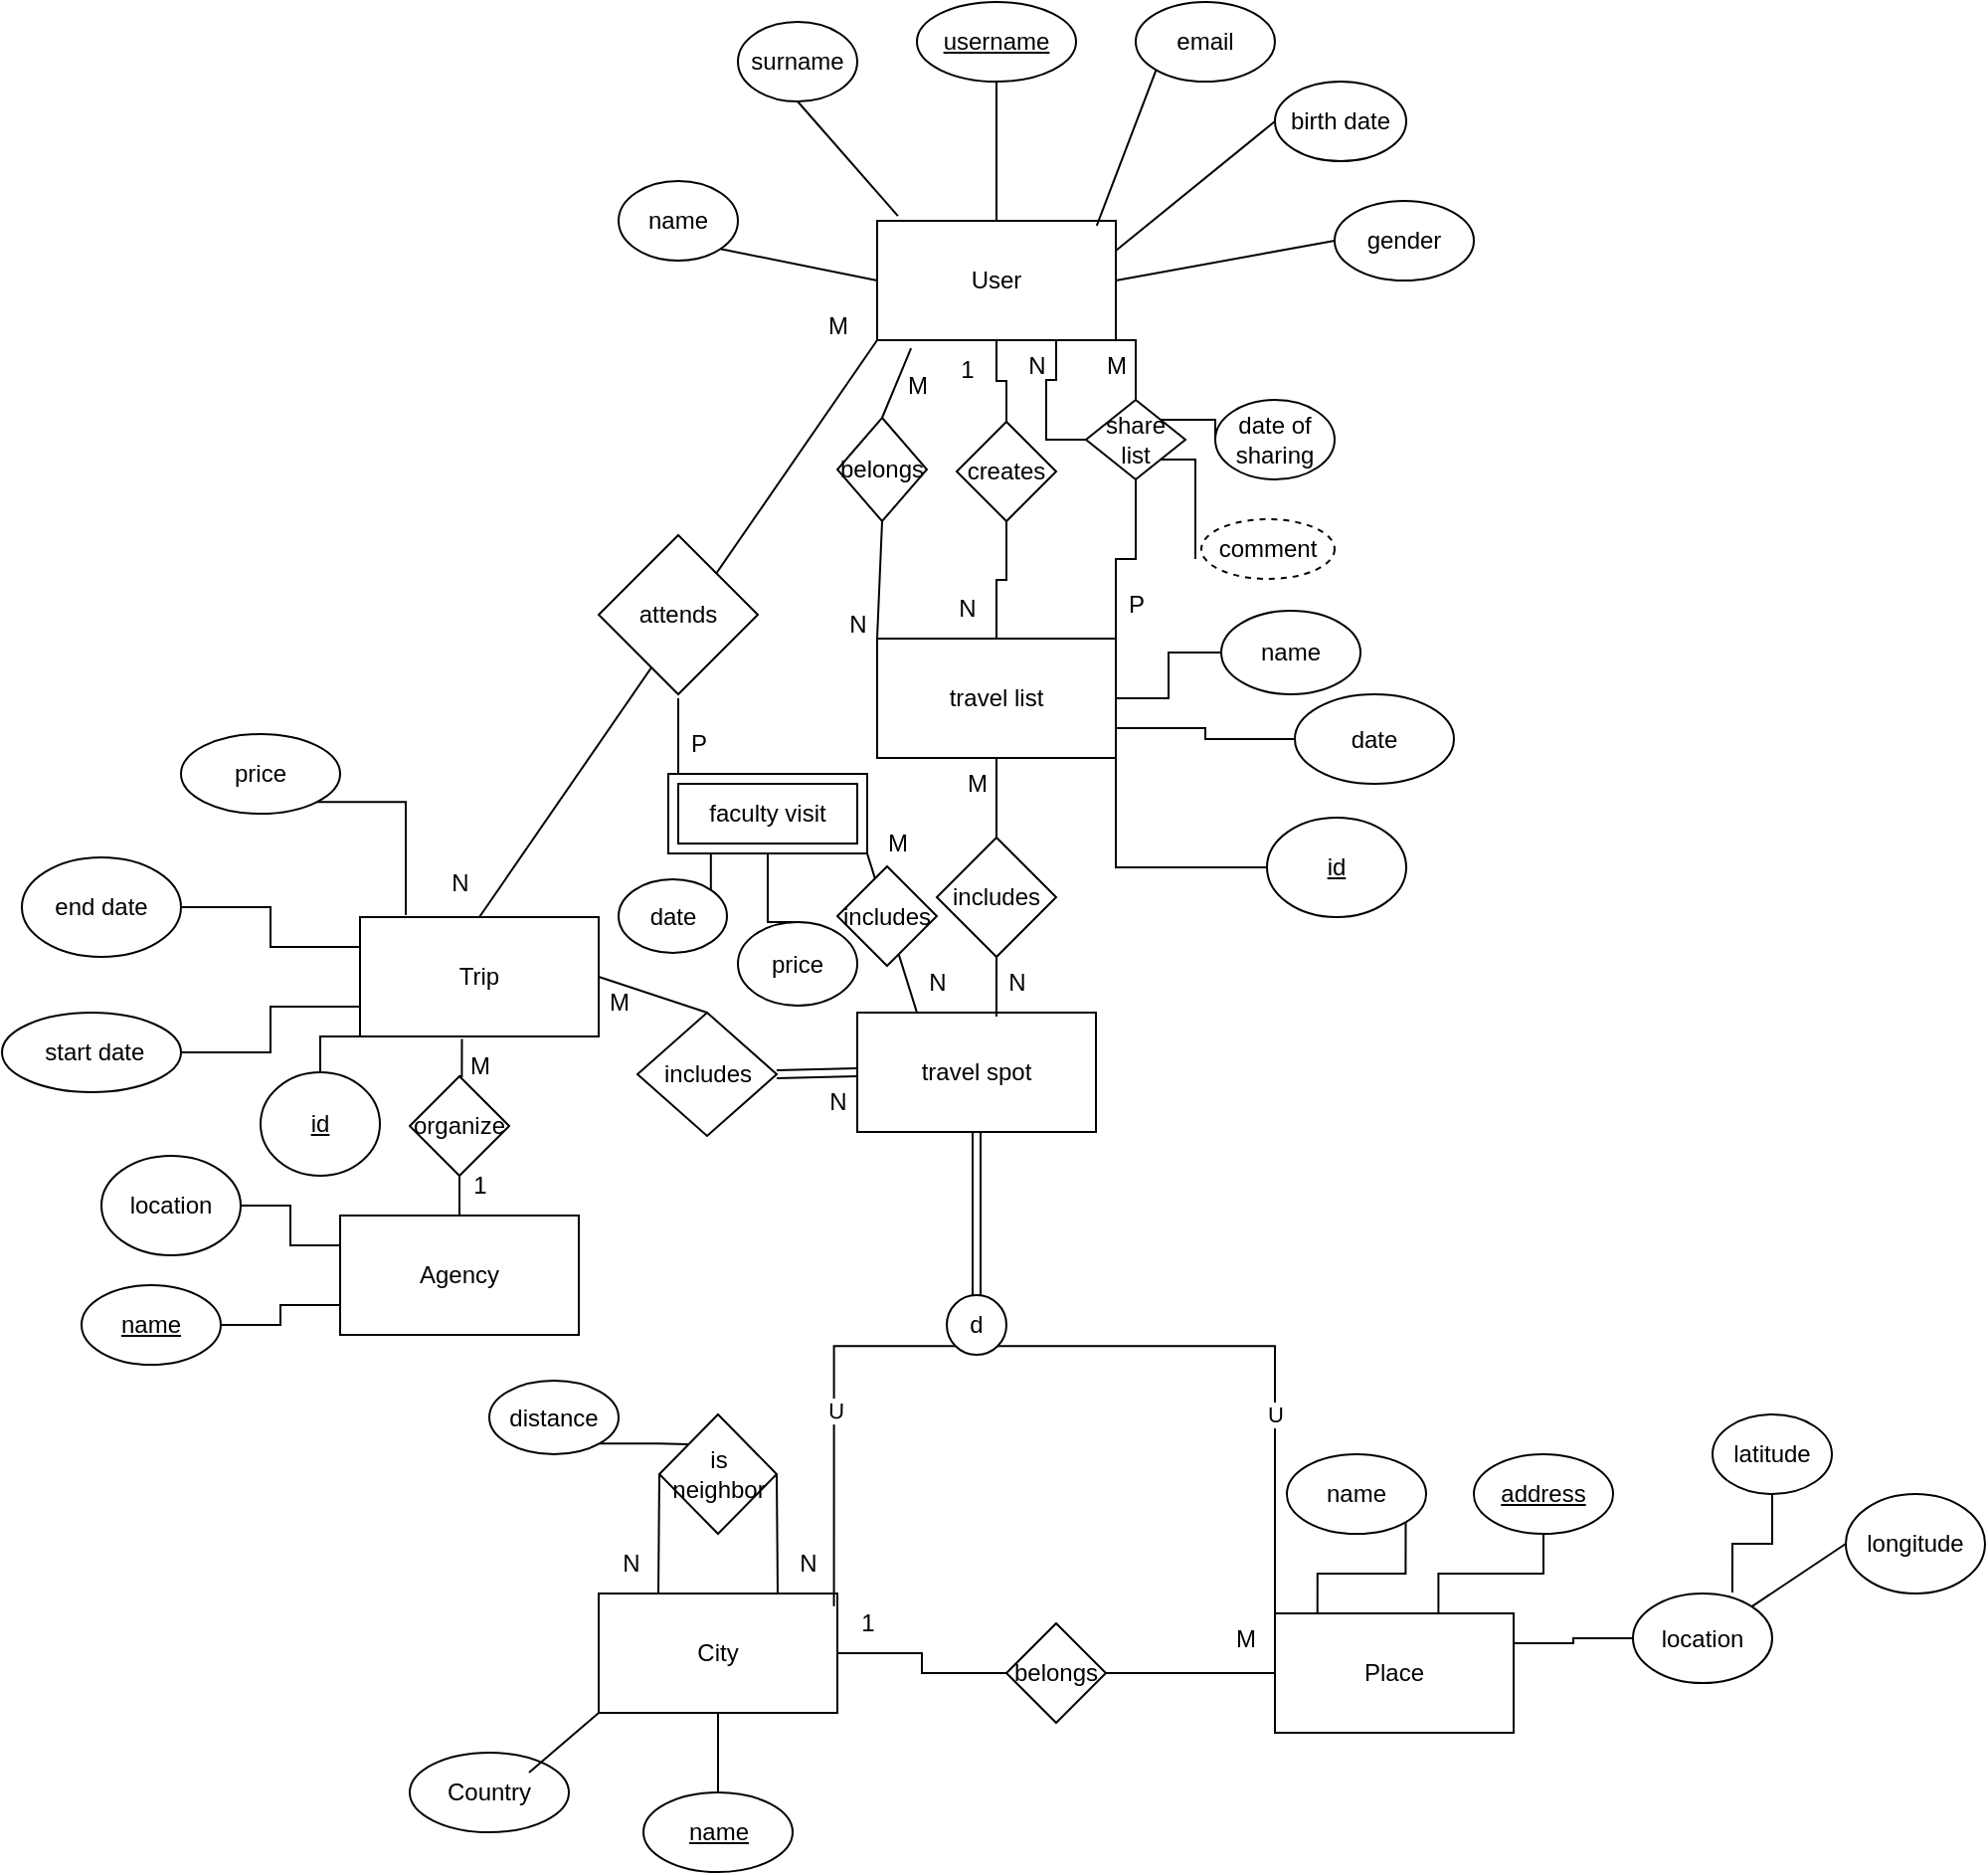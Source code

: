 <mxfile version="22.0.8" type="github">
  <diagram id="C5RBs43oDa-KdzZeNtuy" name="Page-1">
    <mxGraphModel dx="2140" dy="668" grid="1" gridSize="10" guides="1" tooltips="1" connect="1" arrows="1" fold="1" page="1" pageScale="1" pageWidth="827" pageHeight="1169" math="0" shadow="0">
      <root>
        <mxCell id="WIyWlLk6GJQsqaUBKTNV-0" />
        <mxCell id="WIyWlLk6GJQsqaUBKTNV-1" parent="WIyWlLk6GJQsqaUBKTNV-0" />
        <mxCell id="jLqvvXUT3RwbvUkJ_NoB-17" style="edgeStyle=orthogonalEdgeStyle;rounded=0;orthogonalLoop=1;jettySize=auto;html=1;exitX=0.5;exitY=1;exitDx=0;exitDy=0;entryX=0.5;entryY=0;entryDx=0;entryDy=0;endArrow=none;endFill=0;" parent="WIyWlLk6GJQsqaUBKTNV-1" source="jLqvvXUT3RwbvUkJ_NoB-0" target="jLqvvXUT3RwbvUkJ_NoB-16" edge="1">
          <mxGeometry relative="1" as="geometry" />
        </mxCell>
        <mxCell id="jLqvvXUT3RwbvUkJ_NoB-26" style="edgeStyle=orthogonalEdgeStyle;rounded=0;orthogonalLoop=1;jettySize=auto;html=1;exitX=0.75;exitY=1;exitDx=0;exitDy=0;entryX=0;entryY=0.5;entryDx=0;entryDy=0;endArrow=none;endFill=0;" parent="WIyWlLk6GJQsqaUBKTNV-1" source="jLqvvXUT3RwbvUkJ_NoB-0" target="jLqvvXUT3RwbvUkJ_NoB-25" edge="1">
          <mxGeometry relative="1" as="geometry" />
        </mxCell>
        <mxCell id="jLqvvXUT3RwbvUkJ_NoB-77" style="rounded=0;orthogonalLoop=1;jettySize=auto;html=1;exitX=0;exitY=1;exitDx=0;exitDy=0;entryX=0.5;entryY=0;entryDx=0;entryDy=0;endArrow=none;endFill=0;" parent="WIyWlLk6GJQsqaUBKTNV-1" source="jLqvvXUT3RwbvUkJ_NoB-0" target="jLqvvXUT3RwbvUkJ_NoB-33" edge="1">
          <mxGeometry relative="1" as="geometry" />
        </mxCell>
        <mxCell id="W27LJ35027B_uGd5LRGq-25" style="edgeStyle=orthogonalEdgeStyle;rounded=0;orthogonalLoop=1;jettySize=auto;html=1;exitX=1;exitY=1;exitDx=0;exitDy=0;entryX=0.5;entryY=0;entryDx=0;entryDy=0;endArrow=none;endFill=0;" parent="WIyWlLk6GJQsqaUBKTNV-1" source="jLqvvXUT3RwbvUkJ_NoB-0" target="jLqvvXUT3RwbvUkJ_NoB-25" edge="1">
          <mxGeometry relative="1" as="geometry" />
        </mxCell>
        <mxCell id="jLqvvXUT3RwbvUkJ_NoB-0" value="User" style="rounded=0;whiteSpace=wrap;html=1;" parent="WIyWlLk6GJQsqaUBKTNV-1" vertex="1">
          <mxGeometry x="270" y="190" width="120" height="60" as="geometry" />
        </mxCell>
        <mxCell id="jLqvvXUT3RwbvUkJ_NoB-1" value="name" style="ellipse;whiteSpace=wrap;html=1;" parent="WIyWlLk6GJQsqaUBKTNV-1" vertex="1">
          <mxGeometry x="140" y="170" width="60" height="40" as="geometry" />
        </mxCell>
        <mxCell id="jLqvvXUT3RwbvUkJ_NoB-2" value="" style="endArrow=none;html=1;rounded=0;entryX=1;entryY=1;entryDx=0;entryDy=0;exitX=0;exitY=0.5;exitDx=0;exitDy=0;" parent="WIyWlLk6GJQsqaUBKTNV-1" source="jLqvvXUT3RwbvUkJ_NoB-0" target="jLqvvXUT3RwbvUkJ_NoB-1" edge="1">
          <mxGeometry width="50" height="50" relative="1" as="geometry">
            <mxPoint x="380" y="390" as="sourcePoint" />
            <mxPoint x="430" y="340" as="targetPoint" />
          </mxGeometry>
        </mxCell>
        <mxCell id="jLqvvXUT3RwbvUkJ_NoB-3" value="surname" style="ellipse;whiteSpace=wrap;html=1;" parent="WIyWlLk6GJQsqaUBKTNV-1" vertex="1">
          <mxGeometry x="200" y="90" width="60" height="40" as="geometry" />
        </mxCell>
        <mxCell id="jLqvvXUT3RwbvUkJ_NoB-4" style="rounded=0;orthogonalLoop=1;jettySize=auto;html=1;exitX=0.5;exitY=1;exitDx=0;exitDy=0;entryX=0.087;entryY=-0.04;entryDx=0;entryDy=0;entryPerimeter=0;endArrow=none;endFill=0;" parent="WIyWlLk6GJQsqaUBKTNV-1" source="jLqvvXUT3RwbvUkJ_NoB-3" target="jLqvvXUT3RwbvUkJ_NoB-0" edge="1">
          <mxGeometry relative="1" as="geometry" />
        </mxCell>
        <mxCell id="jLqvvXUT3RwbvUkJ_NoB-6" style="edgeStyle=orthogonalEdgeStyle;rounded=0;orthogonalLoop=1;jettySize=auto;html=1;exitX=0.5;exitY=1;exitDx=0;exitDy=0;entryX=0.75;entryY=0;entryDx=0;entryDy=0;endArrow=none;endFill=0;" parent="WIyWlLk6GJQsqaUBKTNV-1" source="jLqvvXUT3RwbvUkJ_NoB-5" target="jLqvvXUT3RwbvUkJ_NoB-0" edge="1">
          <mxGeometry relative="1" as="geometry">
            <Array as="points">
              <mxPoint x="330" y="190" />
            </Array>
          </mxGeometry>
        </mxCell>
        <mxCell id="jLqvvXUT3RwbvUkJ_NoB-5" value="&lt;u&gt;username&lt;/u&gt;" style="ellipse;whiteSpace=wrap;html=1;" parent="WIyWlLk6GJQsqaUBKTNV-1" vertex="1">
          <mxGeometry x="290" y="80" width="80" height="40" as="geometry" />
        </mxCell>
        <mxCell id="jLqvvXUT3RwbvUkJ_NoB-7" value="email" style="ellipse;whiteSpace=wrap;html=1;" parent="WIyWlLk6GJQsqaUBKTNV-1" vertex="1">
          <mxGeometry x="400" y="80" width="70" height="40" as="geometry" />
        </mxCell>
        <mxCell id="jLqvvXUT3RwbvUkJ_NoB-11" style="rounded=0;orthogonalLoop=1;jettySize=auto;html=1;exitX=0;exitY=0.5;exitDx=0;exitDy=0;entryX=1;entryY=0.25;entryDx=0;entryDy=0;endArrow=none;endFill=0;" parent="WIyWlLk6GJQsqaUBKTNV-1" source="jLqvvXUT3RwbvUkJ_NoB-8" target="jLqvvXUT3RwbvUkJ_NoB-0" edge="1">
          <mxGeometry relative="1" as="geometry" />
        </mxCell>
        <mxCell id="jLqvvXUT3RwbvUkJ_NoB-8" value="birth date" style="ellipse;whiteSpace=wrap;html=1;" parent="WIyWlLk6GJQsqaUBKTNV-1" vertex="1">
          <mxGeometry x="470" y="120" width="66" height="40" as="geometry" />
        </mxCell>
        <mxCell id="jLqvvXUT3RwbvUkJ_NoB-12" style="rounded=0;orthogonalLoop=1;jettySize=auto;html=1;exitX=0;exitY=0.5;exitDx=0;exitDy=0;entryX=1;entryY=0.5;entryDx=0;entryDy=0;endArrow=none;endFill=0;" parent="WIyWlLk6GJQsqaUBKTNV-1" source="jLqvvXUT3RwbvUkJ_NoB-9" target="jLqvvXUT3RwbvUkJ_NoB-0" edge="1">
          <mxGeometry relative="1" as="geometry" />
        </mxCell>
        <mxCell id="jLqvvXUT3RwbvUkJ_NoB-9" value="gender" style="ellipse;whiteSpace=wrap;html=1;" parent="WIyWlLk6GJQsqaUBKTNV-1" vertex="1">
          <mxGeometry x="500" y="180" width="70" height="40" as="geometry" />
        </mxCell>
        <mxCell id="jLqvvXUT3RwbvUkJ_NoB-10" style="rounded=0;orthogonalLoop=1;jettySize=auto;html=1;exitX=0;exitY=1;exitDx=0;exitDy=0;entryX=0.92;entryY=0.04;entryDx=0;entryDy=0;entryPerimeter=0;endArrow=none;endFill=0;" parent="WIyWlLk6GJQsqaUBKTNV-1" source="jLqvvXUT3RwbvUkJ_NoB-7" target="jLqvvXUT3RwbvUkJ_NoB-0" edge="1">
          <mxGeometry relative="1" as="geometry" />
        </mxCell>
        <mxCell id="jLqvvXUT3RwbvUkJ_NoB-18" style="edgeStyle=orthogonalEdgeStyle;rounded=0;orthogonalLoop=1;jettySize=auto;html=1;exitX=0.5;exitY=0;exitDx=0;exitDy=0;endArrow=none;endFill=0;" parent="WIyWlLk6GJQsqaUBKTNV-1" source="jLqvvXUT3RwbvUkJ_NoB-13" target="jLqvvXUT3RwbvUkJ_NoB-16" edge="1">
          <mxGeometry relative="1" as="geometry" />
        </mxCell>
        <mxCell id="H3Cdm3-sJ10uSfkxJZ9I-17" style="edgeStyle=orthogonalEdgeStyle;rounded=0;orthogonalLoop=1;jettySize=auto;html=1;exitX=1;exitY=1;exitDx=0;exitDy=0;entryX=0;entryY=0.5;entryDx=0;entryDy=0;endArrow=none;endFill=0;" edge="1" parent="WIyWlLk6GJQsqaUBKTNV-1" source="jLqvvXUT3RwbvUkJ_NoB-13" target="H3Cdm3-sJ10uSfkxJZ9I-18">
          <mxGeometry relative="1" as="geometry">
            <mxPoint x="470" y="510" as="targetPoint" />
          </mxGeometry>
        </mxCell>
        <mxCell id="jLqvvXUT3RwbvUkJ_NoB-13" value="travel list" style="rounded=0;whiteSpace=wrap;html=1;" parent="WIyWlLk6GJQsqaUBKTNV-1" vertex="1">
          <mxGeometry x="270" y="400" width="120" height="60" as="geometry" />
        </mxCell>
        <mxCell id="jLqvvXUT3RwbvUkJ_NoB-16" value="creates" style="rhombus;whiteSpace=wrap;html=1;" parent="WIyWlLk6GJQsqaUBKTNV-1" vertex="1">
          <mxGeometry x="310" y="291" width="50" height="50" as="geometry" />
        </mxCell>
        <mxCell id="jLqvvXUT3RwbvUkJ_NoB-21" value="1" style="text;html=1;align=center;verticalAlign=middle;resizable=0;points=[];autosize=1;strokeColor=none;fillColor=none;" parent="WIyWlLk6GJQsqaUBKTNV-1" vertex="1">
          <mxGeometry x="300" y="250" width="30" height="30" as="geometry" />
        </mxCell>
        <mxCell id="jLqvvXUT3RwbvUkJ_NoB-22" value="N" style="text;html=1;align=center;verticalAlign=middle;resizable=0;points=[];autosize=1;strokeColor=none;fillColor=none;" parent="WIyWlLk6GJQsqaUBKTNV-1" vertex="1">
          <mxGeometry x="300" y="370" width="30" height="30" as="geometry" />
        </mxCell>
        <mxCell id="jLqvvXUT3RwbvUkJ_NoB-28" style="edgeStyle=orthogonalEdgeStyle;rounded=0;orthogonalLoop=1;jettySize=auto;html=1;exitX=1;exitY=0;exitDx=0;exitDy=0;endArrow=none;endFill=0;entryX=0;entryY=0.5;entryDx=0;entryDy=0;" parent="WIyWlLk6GJQsqaUBKTNV-1" source="jLqvvXUT3RwbvUkJ_NoB-25" target="jLqvvXUT3RwbvUkJ_NoB-29" edge="1">
          <mxGeometry relative="1" as="geometry">
            <mxPoint x="500" y="260" as="targetPoint" />
          </mxGeometry>
        </mxCell>
        <mxCell id="W27LJ35027B_uGd5LRGq-33" style="edgeStyle=orthogonalEdgeStyle;rounded=0;orthogonalLoop=1;jettySize=auto;html=1;exitX=1;exitY=1;exitDx=0;exitDy=0;endArrow=none;endFill=0;" parent="WIyWlLk6GJQsqaUBKTNV-1" source="jLqvvXUT3RwbvUkJ_NoB-25" edge="1">
          <mxGeometry relative="1" as="geometry">
            <mxPoint x="430" y="360" as="targetPoint" />
            <Array as="points">
              <mxPoint x="430" y="310" />
            </Array>
          </mxGeometry>
        </mxCell>
        <mxCell id="H3Cdm3-sJ10uSfkxJZ9I-7" style="edgeStyle=orthogonalEdgeStyle;rounded=0;orthogonalLoop=1;jettySize=auto;html=1;exitX=0.5;exitY=1;exitDx=0;exitDy=0;entryX=1;entryY=0;entryDx=0;entryDy=0;endArrow=none;endFill=0;" edge="1" parent="WIyWlLk6GJQsqaUBKTNV-1" source="jLqvvXUT3RwbvUkJ_NoB-25" target="jLqvvXUT3RwbvUkJ_NoB-13">
          <mxGeometry relative="1" as="geometry" />
        </mxCell>
        <mxCell id="jLqvvXUT3RwbvUkJ_NoB-25" value="share list" style="rhombus;whiteSpace=wrap;html=1;" parent="WIyWlLk6GJQsqaUBKTNV-1" vertex="1">
          <mxGeometry x="375" y="280" width="50" height="40" as="geometry" />
        </mxCell>
        <mxCell id="jLqvvXUT3RwbvUkJ_NoB-29" value="date of sharing" style="ellipse;whiteSpace=wrap;html=1;" parent="WIyWlLk6GJQsqaUBKTNV-1" vertex="1">
          <mxGeometry x="440" y="280" width="60" height="40" as="geometry" />
        </mxCell>
        <mxCell id="jLqvvXUT3RwbvUkJ_NoB-93" style="edgeStyle=orthogonalEdgeStyle;rounded=0;orthogonalLoop=1;jettySize=auto;html=1;exitX=1;exitY=0.25;exitDx=0;exitDy=0;entryX=0;entryY=0.5;entryDx=0;entryDy=0;endArrow=none;endFill=0;" parent="WIyWlLk6GJQsqaUBKTNV-1" source="jLqvvXUT3RwbvUkJ_NoB-30" target="jLqvvXUT3RwbvUkJ_NoB-88" edge="1">
          <mxGeometry relative="1" as="geometry" />
        </mxCell>
        <mxCell id="jLqvvXUT3RwbvUkJ_NoB-30" value="Place" style="rounded=0;whiteSpace=wrap;html=1;" parent="WIyWlLk6GJQsqaUBKTNV-1" vertex="1">
          <mxGeometry x="470" y="890" width="120" height="60" as="geometry" />
        </mxCell>
        <mxCell id="jLqvvXUT3RwbvUkJ_NoB-53" style="edgeStyle=orthogonalEdgeStyle;rounded=0;orthogonalLoop=1;jettySize=auto;html=1;exitX=1;exitY=0.5;exitDx=0;exitDy=0;entryX=0;entryY=0.5;entryDx=0;entryDy=0;endArrow=none;endFill=0;" parent="WIyWlLk6GJQsqaUBKTNV-1" source="jLqvvXUT3RwbvUkJ_NoB-31" target="jLqvvXUT3RwbvUkJ_NoB-52" edge="1">
          <mxGeometry relative="1" as="geometry" />
        </mxCell>
        <mxCell id="jLqvvXUT3RwbvUkJ_NoB-102" style="edgeStyle=orthogonalEdgeStyle;rounded=0;orthogonalLoop=1;jettySize=auto;html=1;exitX=0.5;exitY=1;exitDx=0;exitDy=0;entryX=0.5;entryY=0;entryDx=0;entryDy=0;endArrow=none;endFill=0;" parent="WIyWlLk6GJQsqaUBKTNV-1" source="jLqvvXUT3RwbvUkJ_NoB-31" target="jLqvvXUT3RwbvUkJ_NoB-101" edge="1">
          <mxGeometry relative="1" as="geometry" />
        </mxCell>
        <mxCell id="jLqvvXUT3RwbvUkJ_NoB-31" value="City" style="rounded=0;whiteSpace=wrap;html=1;" parent="WIyWlLk6GJQsqaUBKTNV-1" vertex="1">
          <mxGeometry x="130" y="880" width="120" height="60" as="geometry" />
        </mxCell>
        <mxCell id="jLqvvXUT3RwbvUkJ_NoB-76" style="edgeStyle=orthogonalEdgeStyle;rounded=0;orthogonalLoop=1;jettySize=auto;html=1;exitX=0.5;exitY=0;exitDx=0;exitDy=0;entryX=0.5;entryY=1;entryDx=0;entryDy=0;endArrow=none;endFill=0;" parent="WIyWlLk6GJQsqaUBKTNV-1" source="jLqvvXUT3RwbvUkJ_NoB-32" target="jLqvvXUT3RwbvUkJ_NoB-70" edge="1">
          <mxGeometry relative="1" as="geometry" />
        </mxCell>
        <mxCell id="jLqvvXUT3RwbvUkJ_NoB-32" value="Agency" style="rounded=0;whiteSpace=wrap;html=1;" parent="WIyWlLk6GJQsqaUBKTNV-1" vertex="1">
          <mxGeometry y="690" width="120" height="60" as="geometry" />
        </mxCell>
        <mxCell id="W27LJ35027B_uGd5LRGq-9" style="rounded=0;orthogonalLoop=1;jettySize=auto;html=1;exitX=1;exitY=0.5;exitDx=0;exitDy=0;entryX=0.5;entryY=0;entryDx=0;entryDy=0;endArrow=none;endFill=0;" parent="WIyWlLk6GJQsqaUBKTNV-1" source="jLqvvXUT3RwbvUkJ_NoB-33" target="W27LJ35027B_uGd5LRGq-7" edge="1">
          <mxGeometry relative="1" as="geometry" />
        </mxCell>
        <mxCell id="H3Cdm3-sJ10uSfkxJZ9I-26" style="edgeStyle=orthogonalEdgeStyle;rounded=0;orthogonalLoop=1;jettySize=auto;html=1;exitX=0;exitY=1;exitDx=0;exitDy=0;" edge="1" parent="WIyWlLk6GJQsqaUBKTNV-1" source="jLqvvXUT3RwbvUkJ_NoB-33">
          <mxGeometry relative="1" as="geometry">
            <mxPoint x="-10" y="630" as="targetPoint" />
          </mxGeometry>
        </mxCell>
        <mxCell id="jLqvvXUT3RwbvUkJ_NoB-33" value="Trip" style="rounded=0;whiteSpace=wrap;html=1;" parent="WIyWlLk6GJQsqaUBKTNV-1" vertex="1">
          <mxGeometry x="10" y="540" width="120" height="60" as="geometry" />
        </mxCell>
        <mxCell id="jLqvvXUT3RwbvUkJ_NoB-47" style="rounded=0;orthogonalLoop=1;jettySize=auto;html=1;exitX=0.5;exitY=0;exitDx=0;exitDy=0;entryX=0.5;entryY=1;entryDx=0;entryDy=0;endArrow=none;endFill=0;" parent="WIyWlLk6GJQsqaUBKTNV-1" source="jLqvvXUT3RwbvUkJ_NoB-45" target="jLqvvXUT3RwbvUkJ_NoB-13" edge="1">
          <mxGeometry relative="1" as="geometry" />
        </mxCell>
        <mxCell id="jLqvvXUT3RwbvUkJ_NoB-45" value="includes" style="rhombus;whiteSpace=wrap;html=1;" parent="WIyWlLk6GJQsqaUBKTNV-1" vertex="1">
          <mxGeometry x="300" y="500" width="60" height="60" as="geometry" />
        </mxCell>
        <mxCell id="jLqvvXUT3RwbvUkJ_NoB-54" style="edgeStyle=orthogonalEdgeStyle;rounded=0;orthogonalLoop=1;jettySize=auto;html=1;exitX=1;exitY=0.5;exitDx=0;exitDy=0;entryX=0;entryY=0.5;entryDx=0;entryDy=0;endArrow=none;endFill=0;" parent="WIyWlLk6GJQsqaUBKTNV-1" source="jLqvvXUT3RwbvUkJ_NoB-52" target="jLqvvXUT3RwbvUkJ_NoB-30" edge="1">
          <mxGeometry relative="1" as="geometry" />
        </mxCell>
        <mxCell id="jLqvvXUT3RwbvUkJ_NoB-52" value="belongs" style="rhombus;whiteSpace=wrap;html=1;" parent="WIyWlLk6GJQsqaUBKTNV-1" vertex="1">
          <mxGeometry x="335" y="895" width="50" height="50" as="geometry" />
        </mxCell>
        <mxCell id="jLqvvXUT3RwbvUkJ_NoB-55" value="M" style="text;html=1;align=center;verticalAlign=middle;resizable=0;points=[];autosize=1;strokeColor=none;fillColor=none;" parent="WIyWlLk6GJQsqaUBKTNV-1" vertex="1">
          <mxGeometry x="305" y="458" width="30" height="30" as="geometry" />
        </mxCell>
        <mxCell id="jLqvvXUT3RwbvUkJ_NoB-56" value="N" style="text;html=1;align=center;verticalAlign=middle;resizable=0;points=[];autosize=1;strokeColor=none;fillColor=none;" parent="WIyWlLk6GJQsqaUBKTNV-1" vertex="1">
          <mxGeometry x="130.5" y="850" width="30" height="30" as="geometry" />
        </mxCell>
        <mxCell id="jLqvvXUT3RwbvUkJ_NoB-57" value="N" style="text;html=1;align=center;verticalAlign=middle;resizable=0;points=[];autosize=1;strokeColor=none;fillColor=none;" parent="WIyWlLk6GJQsqaUBKTNV-1" vertex="1">
          <mxGeometry x="325" y="558" width="30" height="30" as="geometry" />
        </mxCell>
        <mxCell id="jLqvvXUT3RwbvUkJ_NoB-58" value="1" style="text;html=1;align=center;verticalAlign=middle;resizable=0;points=[];autosize=1;strokeColor=none;fillColor=none;" parent="WIyWlLk6GJQsqaUBKTNV-1" vertex="1">
          <mxGeometry x="250" y="880" width="30" height="30" as="geometry" />
        </mxCell>
        <mxCell id="jLqvvXUT3RwbvUkJ_NoB-61" value="N" style="text;html=1;align=center;verticalAlign=middle;resizable=0;points=[];autosize=1;strokeColor=none;fillColor=none;" parent="WIyWlLk6GJQsqaUBKTNV-1" vertex="1">
          <mxGeometry x="335" y="248" width="30" height="30" as="geometry" />
        </mxCell>
        <mxCell id="jLqvvXUT3RwbvUkJ_NoB-63" value="is neighbor" style="rhombus;whiteSpace=wrap;html=1;" parent="WIyWlLk6GJQsqaUBKTNV-1" vertex="1">
          <mxGeometry x="160.5" y="790" width="59" height="60" as="geometry" />
        </mxCell>
        <mxCell id="jLqvvXUT3RwbvUkJ_NoB-68" value="M" style="text;html=1;align=center;verticalAlign=middle;resizable=0;points=[];autosize=1;strokeColor=none;fillColor=none;" parent="WIyWlLk6GJQsqaUBKTNV-1" vertex="1">
          <mxGeometry x="440" y="887.5" width="30" height="30" as="geometry" />
        </mxCell>
        <mxCell id="jLqvvXUT3RwbvUkJ_NoB-69" value="N" style="text;html=1;align=center;verticalAlign=middle;resizable=0;points=[];autosize=1;strokeColor=none;fillColor=none;" parent="WIyWlLk6GJQsqaUBKTNV-1" vertex="1">
          <mxGeometry x="220" y="850" width="30" height="30" as="geometry" />
        </mxCell>
        <mxCell id="jLqvvXUT3RwbvUkJ_NoB-70" value="organize" style="rhombus;whiteSpace=wrap;html=1;" parent="WIyWlLk6GJQsqaUBKTNV-1" vertex="1">
          <mxGeometry x="35" y="620" width="50" height="50" as="geometry" />
        </mxCell>
        <mxCell id="jLqvvXUT3RwbvUkJ_NoB-73" value="M" style="text;html=1;align=center;verticalAlign=middle;resizable=0;points=[];autosize=1;strokeColor=none;fillColor=none;" parent="WIyWlLk6GJQsqaUBKTNV-1" vertex="1">
          <mxGeometry x="55" y="600" width="30" height="30" as="geometry" />
        </mxCell>
        <mxCell id="jLqvvXUT3RwbvUkJ_NoB-74" value="1" style="text;html=1;align=center;verticalAlign=middle;resizable=0;points=[];autosize=1;strokeColor=none;fillColor=none;" parent="WIyWlLk6GJQsqaUBKTNV-1" vertex="1">
          <mxGeometry x="55" y="660" width="30" height="30" as="geometry" />
        </mxCell>
        <mxCell id="jLqvvXUT3RwbvUkJ_NoB-75" style="edgeStyle=orthogonalEdgeStyle;rounded=0;orthogonalLoop=1;jettySize=auto;html=1;exitX=0.5;exitY=0;exitDx=0;exitDy=0;entryX=0.427;entryY=1.02;entryDx=0;entryDy=0;entryPerimeter=0;endArrow=none;endFill=0;" parent="WIyWlLk6GJQsqaUBKTNV-1" source="jLqvvXUT3RwbvUkJ_NoB-70" target="jLqvvXUT3RwbvUkJ_NoB-33" edge="1">
          <mxGeometry relative="1" as="geometry" />
        </mxCell>
        <mxCell id="jLqvvXUT3RwbvUkJ_NoB-78" value="attends" style="rhombus;whiteSpace=wrap;html=1;" parent="WIyWlLk6GJQsqaUBKTNV-1" vertex="1">
          <mxGeometry x="130" y="348" width="80" height="80" as="geometry" />
        </mxCell>
        <mxCell id="jLqvvXUT3RwbvUkJ_NoB-80" value="M" style="text;html=1;align=center;verticalAlign=middle;resizable=0;points=[];autosize=1;strokeColor=none;fillColor=none;" parent="WIyWlLk6GJQsqaUBKTNV-1" vertex="1">
          <mxGeometry x="235" y="228" width="30" height="30" as="geometry" />
        </mxCell>
        <mxCell id="jLqvvXUT3RwbvUkJ_NoB-81" value="N" style="text;html=1;align=center;verticalAlign=middle;resizable=0;points=[];autosize=1;strokeColor=none;fillColor=none;" parent="WIyWlLk6GJQsqaUBKTNV-1" vertex="1">
          <mxGeometry x="45" y="508" width="30" height="30" as="geometry" />
        </mxCell>
        <mxCell id="jLqvvXUT3RwbvUkJ_NoB-84" style="edgeStyle=orthogonalEdgeStyle;rounded=0;orthogonalLoop=1;jettySize=auto;html=1;exitX=0;exitY=0.5;exitDx=0;exitDy=0;endArrow=none;endFill=0;" parent="WIyWlLk6GJQsqaUBKTNV-1" source="jLqvvXUT3RwbvUkJ_NoB-82" target="jLqvvXUT3RwbvUkJ_NoB-13" edge="1">
          <mxGeometry relative="1" as="geometry" />
        </mxCell>
        <mxCell id="jLqvvXUT3RwbvUkJ_NoB-82" value="name" style="ellipse;whiteSpace=wrap;html=1;" parent="WIyWlLk6GJQsqaUBKTNV-1" vertex="1">
          <mxGeometry x="443" y="386" width="70" height="42" as="geometry" />
        </mxCell>
        <mxCell id="jLqvvXUT3RwbvUkJ_NoB-83" value="date" style="ellipse;whiteSpace=wrap;html=1;" parent="WIyWlLk6GJQsqaUBKTNV-1" vertex="1">
          <mxGeometry x="480" y="428" width="80" height="45" as="geometry" />
        </mxCell>
        <mxCell id="jLqvvXUT3RwbvUkJ_NoB-85" style="edgeStyle=orthogonalEdgeStyle;rounded=0;orthogonalLoop=1;jettySize=auto;html=1;exitX=0;exitY=0.5;exitDx=0;exitDy=0;entryX=1;entryY=0.75;entryDx=0;entryDy=0;endArrow=none;endFill=0;" parent="WIyWlLk6GJQsqaUBKTNV-1" source="jLqvvXUT3RwbvUkJ_NoB-83" target="jLqvvXUT3RwbvUkJ_NoB-13" edge="1">
          <mxGeometry relative="1" as="geometry" />
        </mxCell>
        <mxCell id="jLqvvXUT3RwbvUkJ_NoB-86" value="name" style="ellipse;whiteSpace=wrap;html=1;" parent="WIyWlLk6GJQsqaUBKTNV-1" vertex="1">
          <mxGeometry x="476" y="810" width="70" height="40" as="geometry" />
        </mxCell>
        <mxCell id="jLqvvXUT3RwbvUkJ_NoB-87" value="&lt;u&gt;address&lt;/u&gt;" style="ellipse;whiteSpace=wrap;html=1;" parent="WIyWlLk6GJQsqaUBKTNV-1" vertex="1">
          <mxGeometry x="570" y="810" width="70" height="40" as="geometry" />
        </mxCell>
        <mxCell id="jLqvvXUT3RwbvUkJ_NoB-88" value="location" style="ellipse;whiteSpace=wrap;html=1;" parent="WIyWlLk6GJQsqaUBKTNV-1" vertex="1">
          <mxGeometry x="650" y="880" width="70" height="45" as="geometry" />
        </mxCell>
        <mxCell id="jLqvvXUT3RwbvUkJ_NoB-89" value="latitude" style="ellipse;whiteSpace=wrap;html=1;" parent="WIyWlLk6GJQsqaUBKTNV-1" vertex="1">
          <mxGeometry x="690" y="790" width="60" height="40" as="geometry" />
        </mxCell>
        <mxCell id="jLqvvXUT3RwbvUkJ_NoB-95" style="rounded=0;orthogonalLoop=1;jettySize=auto;html=1;exitX=0;exitY=0.5;exitDx=0;exitDy=0;entryX=1;entryY=0;entryDx=0;entryDy=0;endArrow=none;endFill=0;" parent="WIyWlLk6GJQsqaUBKTNV-1" source="jLqvvXUT3RwbvUkJ_NoB-90" target="jLqvvXUT3RwbvUkJ_NoB-88" edge="1">
          <mxGeometry relative="1" as="geometry" />
        </mxCell>
        <mxCell id="jLqvvXUT3RwbvUkJ_NoB-90" value="longitude" style="ellipse;whiteSpace=wrap;html=1;" parent="WIyWlLk6GJQsqaUBKTNV-1" vertex="1">
          <mxGeometry x="757" y="830" width="70" height="50" as="geometry" />
        </mxCell>
        <mxCell id="jLqvvXUT3RwbvUkJ_NoB-91" style="edgeStyle=orthogonalEdgeStyle;rounded=0;orthogonalLoop=1;jettySize=auto;html=1;exitX=1;exitY=1;exitDx=0;exitDy=0;entryX=0.178;entryY=0.007;entryDx=0;entryDy=0;entryPerimeter=0;endArrow=none;endFill=0;" parent="WIyWlLk6GJQsqaUBKTNV-1" source="jLqvvXUT3RwbvUkJ_NoB-86" target="jLqvvXUT3RwbvUkJ_NoB-30" edge="1">
          <mxGeometry relative="1" as="geometry" />
        </mxCell>
        <mxCell id="jLqvvXUT3RwbvUkJ_NoB-92" style="edgeStyle=orthogonalEdgeStyle;rounded=0;orthogonalLoop=1;jettySize=auto;html=1;exitX=0.5;exitY=1;exitDx=0;exitDy=0;entryX=0.685;entryY=-0.007;entryDx=0;entryDy=0;entryPerimeter=0;endArrow=none;endFill=0;" parent="WIyWlLk6GJQsqaUBKTNV-1" source="jLqvvXUT3RwbvUkJ_NoB-87" target="jLqvvXUT3RwbvUkJ_NoB-30" edge="1">
          <mxGeometry relative="1" as="geometry" />
        </mxCell>
        <mxCell id="jLqvvXUT3RwbvUkJ_NoB-94" style="edgeStyle=orthogonalEdgeStyle;rounded=0;orthogonalLoop=1;jettySize=auto;html=1;exitX=0.5;exitY=1;exitDx=0;exitDy=0;entryX=0.714;entryY=-0.011;entryDx=0;entryDy=0;entryPerimeter=0;endArrow=none;endFill=0;" parent="WIyWlLk6GJQsqaUBKTNV-1" source="jLqvvXUT3RwbvUkJ_NoB-89" target="jLqvvXUT3RwbvUkJ_NoB-88" edge="1">
          <mxGeometry relative="1" as="geometry" />
        </mxCell>
        <mxCell id="jLqvvXUT3RwbvUkJ_NoB-97" style="rounded=0;orthogonalLoop=1;jettySize=auto;html=1;exitX=0;exitY=0.5;exitDx=0;exitDy=0;entryX=0.25;entryY=0;entryDx=0;entryDy=0;endArrow=none;endFill=0;" parent="WIyWlLk6GJQsqaUBKTNV-1" source="jLqvvXUT3RwbvUkJ_NoB-63" target="jLqvvXUT3RwbvUkJ_NoB-31" edge="1">
          <mxGeometry relative="1" as="geometry" />
        </mxCell>
        <mxCell id="jLqvvXUT3RwbvUkJ_NoB-98" style="rounded=0;orthogonalLoop=1;jettySize=auto;html=1;exitX=1;exitY=0.5;exitDx=0;exitDy=0;endArrow=none;endFill=0;entryX=0.75;entryY=0;entryDx=0;entryDy=0;" parent="WIyWlLk6GJQsqaUBKTNV-1" source="jLqvvXUT3RwbvUkJ_NoB-63" target="jLqvvXUT3RwbvUkJ_NoB-31" edge="1">
          <mxGeometry relative="1" as="geometry">
            <mxPoint x="240" y="870" as="targetPoint" />
          </mxGeometry>
        </mxCell>
        <mxCell id="jLqvvXUT3RwbvUkJ_NoB-99" value="Country" style="ellipse;whiteSpace=wrap;html=1;" parent="WIyWlLk6GJQsqaUBKTNV-1" vertex="1">
          <mxGeometry x="35" y="960" width="80" height="40" as="geometry" />
        </mxCell>
        <mxCell id="jLqvvXUT3RwbvUkJ_NoB-100" style="rounded=0;orthogonalLoop=1;jettySize=auto;html=1;exitX=0;exitY=1;exitDx=0;exitDy=0;entryX=0.75;entryY=0.25;entryDx=0;entryDy=0;entryPerimeter=0;endArrow=none;endFill=0;" parent="WIyWlLk6GJQsqaUBKTNV-1" source="jLqvvXUT3RwbvUkJ_NoB-31" target="jLqvvXUT3RwbvUkJ_NoB-99" edge="1">
          <mxGeometry relative="1" as="geometry" />
        </mxCell>
        <mxCell id="jLqvvXUT3RwbvUkJ_NoB-101" value="&lt;u&gt;name&lt;/u&gt;" style="ellipse;whiteSpace=wrap;html=1;" parent="WIyWlLk6GJQsqaUBKTNV-1" vertex="1">
          <mxGeometry x="152.5" y="980" width="75" height="40" as="geometry" />
        </mxCell>
        <mxCell id="jLqvvXUT3RwbvUkJ_NoB-104" style="edgeStyle=orthogonalEdgeStyle;rounded=0;orthogonalLoop=1;jettySize=auto;html=1;exitX=1;exitY=1;exitDx=0;exitDy=0;entryX=0;entryY=0;entryDx=0;entryDy=0;endArrow=none;endFill=0;" parent="WIyWlLk6GJQsqaUBKTNV-1" source="jLqvvXUT3RwbvUkJ_NoB-103" target="jLqvvXUT3RwbvUkJ_NoB-63" edge="1">
          <mxGeometry relative="1" as="geometry" />
        </mxCell>
        <mxCell id="jLqvvXUT3RwbvUkJ_NoB-103" value="distance" style="ellipse;whiteSpace=wrap;html=1;" parent="WIyWlLk6GJQsqaUBKTNV-1" vertex="1">
          <mxGeometry x="75" y="773" width="65" height="37" as="geometry" />
        </mxCell>
        <mxCell id="W27LJ35027B_uGd5LRGq-2" style="edgeStyle=orthogonalEdgeStyle;rounded=0;orthogonalLoop=1;jettySize=auto;html=1;exitX=0.5;exitY=1;exitDx=0;exitDy=0;endArrow=none;endFill=0;shape=link;" parent="WIyWlLk6GJQsqaUBKTNV-1" source="W27LJ35027B_uGd5LRGq-0" edge="1">
          <mxGeometry relative="1" as="geometry">
            <mxPoint x="320.0" y="730" as="targetPoint" />
          </mxGeometry>
        </mxCell>
        <mxCell id="W27LJ35027B_uGd5LRGq-8" style="rounded=0;orthogonalLoop=1;jettySize=auto;html=1;exitX=0;exitY=0.5;exitDx=0;exitDy=0;entryX=1;entryY=0.5;entryDx=0;entryDy=0;endArrow=none;endFill=0;shape=link;" parent="WIyWlLk6GJQsqaUBKTNV-1" source="W27LJ35027B_uGd5LRGq-0" target="W27LJ35027B_uGd5LRGq-7" edge="1">
          <mxGeometry relative="1" as="geometry" />
        </mxCell>
        <mxCell id="W27LJ35027B_uGd5LRGq-0" value="travel spot" style="rounded=0;whiteSpace=wrap;html=1;" parent="WIyWlLk6GJQsqaUBKTNV-1" vertex="1">
          <mxGeometry x="260" y="588" width="120" height="60" as="geometry" />
        </mxCell>
        <mxCell id="W27LJ35027B_uGd5LRGq-1" style="edgeStyle=orthogonalEdgeStyle;rounded=0;orthogonalLoop=1;jettySize=auto;html=1;exitX=0.5;exitY=1;exitDx=0;exitDy=0;entryX=0.583;entryY=0.033;entryDx=0;entryDy=0;entryPerimeter=0;endArrow=none;endFill=0;" parent="WIyWlLk6GJQsqaUBKTNV-1" source="jLqvvXUT3RwbvUkJ_NoB-45" target="W27LJ35027B_uGd5LRGq-0" edge="1">
          <mxGeometry relative="1" as="geometry" />
        </mxCell>
        <mxCell id="W27LJ35027B_uGd5LRGq-5" style="edgeStyle=orthogonalEdgeStyle;rounded=0;orthogonalLoop=1;jettySize=auto;html=1;exitX=1;exitY=1;exitDx=0;exitDy=0;entryX=0;entryY=0;entryDx=0;entryDy=0;endArrow=none;endFill=0;" parent="WIyWlLk6GJQsqaUBKTNV-1" source="W27LJ35027B_uGd5LRGq-3" target="jLqvvXUT3RwbvUkJ_NoB-30" edge="1">
          <mxGeometry relative="1" as="geometry" />
        </mxCell>
        <mxCell id="W27LJ35027B_uGd5LRGq-13" value="U" style="edgeLabel;html=1;align=center;verticalAlign=middle;resizable=0;points=[];rotation=0;" parent="W27LJ35027B_uGd5LRGq-5" vertex="1" connectable="0">
          <mxGeometry x="0.226" y="3" relative="1" as="geometry">
            <mxPoint x="-3" y="6" as="offset" />
          </mxGeometry>
        </mxCell>
        <mxCell id="W27LJ35027B_uGd5LRGq-3" value="d" style="ellipse;whiteSpace=wrap;html=1;aspect=fixed;" parent="WIyWlLk6GJQsqaUBKTNV-1" vertex="1">
          <mxGeometry x="305" y="730" width="30" height="30" as="geometry" />
        </mxCell>
        <mxCell id="W27LJ35027B_uGd5LRGq-4" style="edgeStyle=orthogonalEdgeStyle;rounded=0;orthogonalLoop=1;jettySize=auto;html=1;exitX=0;exitY=1;exitDx=0;exitDy=0;entryX=-0.057;entryY=0.212;entryDx=0;entryDy=0;entryPerimeter=0;endArrow=none;endFill=0;" parent="WIyWlLk6GJQsqaUBKTNV-1" source="W27LJ35027B_uGd5LRGq-3" target="jLqvvXUT3RwbvUkJ_NoB-58" edge="1">
          <mxGeometry relative="1" as="geometry" />
        </mxCell>
        <mxCell id="W27LJ35027B_uGd5LRGq-12" value="U" style="edgeLabel;html=1;align=center;verticalAlign=middle;resizable=0;points=[];rotation=1;" parent="W27LJ35027B_uGd5LRGq-4" vertex="1" connectable="0">
          <mxGeometry x="-0.03" relative="1" as="geometry">
            <mxPoint as="offset" />
          </mxGeometry>
        </mxCell>
        <mxCell id="W27LJ35027B_uGd5LRGq-7" value="includes" style="rhombus;whiteSpace=wrap;html=1;" parent="WIyWlLk6GJQsqaUBKTNV-1" vertex="1">
          <mxGeometry x="149.5" y="588" width="70" height="62" as="geometry" />
        </mxCell>
        <mxCell id="W27LJ35027B_uGd5LRGq-10" value="M" style="text;html=1;align=center;verticalAlign=middle;resizable=0;points=[];autosize=1;strokeColor=none;fillColor=none;" parent="WIyWlLk6GJQsqaUBKTNV-1" vertex="1">
          <mxGeometry x="125" y="568" width="30" height="30" as="geometry" />
        </mxCell>
        <mxCell id="W27LJ35027B_uGd5LRGq-11" value="N" style="text;html=1;align=center;verticalAlign=middle;resizable=0;points=[];autosize=1;strokeColor=none;fillColor=none;" parent="WIyWlLk6GJQsqaUBKTNV-1" vertex="1">
          <mxGeometry x="235" y="618" width="30" height="30" as="geometry" />
        </mxCell>
        <mxCell id="W27LJ35027B_uGd5LRGq-18" style="edgeStyle=orthogonalEdgeStyle;rounded=0;orthogonalLoop=1;jettySize=auto;html=1;exitX=1;exitY=0.5;exitDx=0;exitDy=0;entryX=0;entryY=0.25;entryDx=0;entryDy=0;endArrow=none;endFill=0;" parent="WIyWlLk6GJQsqaUBKTNV-1" source="W27LJ35027B_uGd5LRGq-14" target="jLqvvXUT3RwbvUkJ_NoB-33" edge="1">
          <mxGeometry relative="1" as="geometry" />
        </mxCell>
        <mxCell id="W27LJ35027B_uGd5LRGq-14" value="end date" style="ellipse;whiteSpace=wrap;html=1;" parent="WIyWlLk6GJQsqaUBKTNV-1" vertex="1">
          <mxGeometry x="-160" y="510" width="80" height="50" as="geometry" />
        </mxCell>
        <mxCell id="W27LJ35027B_uGd5LRGq-15" value="price" style="ellipse;whiteSpace=wrap;html=1;" parent="WIyWlLk6GJQsqaUBKTNV-1" vertex="1">
          <mxGeometry x="-80" y="448" width="80" height="40" as="geometry" />
        </mxCell>
        <mxCell id="W27LJ35027B_uGd5LRGq-17" style="edgeStyle=orthogonalEdgeStyle;rounded=0;orthogonalLoop=1;jettySize=auto;html=1;exitX=1;exitY=0.5;exitDx=0;exitDy=0;entryX=0;entryY=0.75;entryDx=0;entryDy=0;endArrow=none;endFill=0;" parent="WIyWlLk6GJQsqaUBKTNV-1" source="W27LJ35027B_uGd5LRGq-16" target="jLqvvXUT3RwbvUkJ_NoB-33" edge="1">
          <mxGeometry relative="1" as="geometry" />
        </mxCell>
        <mxCell id="W27LJ35027B_uGd5LRGq-16" value="&amp;nbsp;start date" style="ellipse;whiteSpace=wrap;html=1;" parent="WIyWlLk6GJQsqaUBKTNV-1" vertex="1">
          <mxGeometry x="-170" y="588" width="90" height="40" as="geometry" />
        </mxCell>
        <mxCell id="W27LJ35027B_uGd5LRGq-19" style="edgeStyle=orthogonalEdgeStyle;rounded=0;orthogonalLoop=1;jettySize=auto;html=1;exitX=1;exitY=1;exitDx=0;exitDy=0;entryX=0.192;entryY=-0.016;entryDx=0;entryDy=0;entryPerimeter=0;endArrow=none;endFill=0;" parent="WIyWlLk6GJQsqaUBKTNV-1" source="W27LJ35027B_uGd5LRGq-15" target="jLqvvXUT3RwbvUkJ_NoB-33" edge="1">
          <mxGeometry relative="1" as="geometry" />
        </mxCell>
        <mxCell id="W27LJ35027B_uGd5LRGq-23" style="edgeStyle=orthogonalEdgeStyle;rounded=0;orthogonalLoop=1;jettySize=auto;html=1;exitX=1;exitY=0.5;exitDx=0;exitDy=0;entryX=0;entryY=0.25;entryDx=0;entryDy=0;endArrow=none;endFill=0;" parent="WIyWlLk6GJQsqaUBKTNV-1" source="W27LJ35027B_uGd5LRGq-20" target="jLqvvXUT3RwbvUkJ_NoB-32" edge="1">
          <mxGeometry relative="1" as="geometry" />
        </mxCell>
        <mxCell id="W27LJ35027B_uGd5LRGq-20" value="location" style="ellipse;whiteSpace=wrap;html=1;" parent="WIyWlLk6GJQsqaUBKTNV-1" vertex="1">
          <mxGeometry x="-120" y="660" width="70" height="50" as="geometry" />
        </mxCell>
        <mxCell id="W27LJ35027B_uGd5LRGq-22" style="edgeStyle=orthogonalEdgeStyle;rounded=0;orthogonalLoop=1;jettySize=auto;html=1;exitX=1;exitY=0.5;exitDx=0;exitDy=0;entryX=0;entryY=0.75;entryDx=0;entryDy=0;endArrow=none;endFill=0;" parent="WIyWlLk6GJQsqaUBKTNV-1" source="W27LJ35027B_uGd5LRGq-21" target="jLqvvXUT3RwbvUkJ_NoB-32" edge="1">
          <mxGeometry relative="1" as="geometry" />
        </mxCell>
        <mxCell id="W27LJ35027B_uGd5LRGq-21" value="&lt;u&gt;name&lt;/u&gt;" style="ellipse;whiteSpace=wrap;html=1;" parent="WIyWlLk6GJQsqaUBKTNV-1" vertex="1">
          <mxGeometry x="-130" y="725" width="70" height="40" as="geometry" />
        </mxCell>
        <mxCell id="W27LJ35027B_uGd5LRGq-26" value="M" style="text;html=1;align=center;verticalAlign=middle;resizable=0;points=[];autosize=1;strokeColor=none;fillColor=none;" parent="WIyWlLk6GJQsqaUBKTNV-1" vertex="1">
          <mxGeometry x="375" y="248" width="30" height="30" as="geometry" />
        </mxCell>
        <mxCell id="W27LJ35027B_uGd5LRGq-32" value="comment" style="ellipse;whiteSpace=wrap;html=1;align=center;dashed=1;" parent="WIyWlLk6GJQsqaUBKTNV-1" vertex="1">
          <mxGeometry x="433" y="340" width="67" height="30" as="geometry" />
        </mxCell>
        <mxCell id="H3Cdm3-sJ10uSfkxJZ9I-0" style="rounded=0;orthogonalLoop=1;jettySize=auto;html=1;exitX=0.5;exitY=0;exitDx=0;exitDy=0;entryX=0.142;entryY=1.067;entryDx=0;entryDy=0;entryPerimeter=0;endArrow=none;endFill=0;" edge="1" parent="WIyWlLk6GJQsqaUBKTNV-1" source="H3Cdm3-sJ10uSfkxJZ9I-1" target="jLqvvXUT3RwbvUkJ_NoB-0">
          <mxGeometry relative="1" as="geometry" />
        </mxCell>
        <mxCell id="H3Cdm3-sJ10uSfkxJZ9I-4" style="rounded=0;orthogonalLoop=1;jettySize=auto;html=1;exitX=0.5;exitY=1;exitDx=0;exitDy=0;entryX=0;entryY=0;entryDx=0;entryDy=0;endArrow=none;endFill=0;" edge="1" parent="WIyWlLk6GJQsqaUBKTNV-1" source="H3Cdm3-sJ10uSfkxJZ9I-1" target="jLqvvXUT3RwbvUkJ_NoB-13">
          <mxGeometry relative="1" as="geometry" />
        </mxCell>
        <mxCell id="H3Cdm3-sJ10uSfkxJZ9I-1" value="belongs" style="rhombus;whiteSpace=wrap;html=1;" vertex="1" parent="WIyWlLk6GJQsqaUBKTNV-1">
          <mxGeometry x="250" y="289" width="45" height="52" as="geometry" />
        </mxCell>
        <mxCell id="H3Cdm3-sJ10uSfkxJZ9I-5" value="M" style="text;html=1;align=center;verticalAlign=middle;resizable=0;points=[];autosize=1;strokeColor=none;fillColor=none;" vertex="1" parent="WIyWlLk6GJQsqaUBKTNV-1">
          <mxGeometry x="275" y="258" width="30" height="30" as="geometry" />
        </mxCell>
        <mxCell id="H3Cdm3-sJ10uSfkxJZ9I-6" value="N" style="text;html=1;align=center;verticalAlign=middle;resizable=0;points=[];autosize=1;strokeColor=none;fillColor=none;" vertex="1" parent="WIyWlLk6GJQsqaUBKTNV-1">
          <mxGeometry x="245" y="378" width="30" height="30" as="geometry" />
        </mxCell>
        <mxCell id="H3Cdm3-sJ10uSfkxJZ9I-8" value="P" style="text;html=1;align=center;verticalAlign=middle;resizable=0;points=[];autosize=1;strokeColor=none;fillColor=none;" vertex="1" parent="WIyWlLk6GJQsqaUBKTNV-1">
          <mxGeometry x="385" y="368" width="30" height="30" as="geometry" />
        </mxCell>
        <mxCell id="H3Cdm3-sJ10uSfkxJZ9I-16" style="rounded=0;orthogonalLoop=1;jettySize=auto;html=1;exitX=1;exitY=1;exitDx=0;exitDy=0;endArrow=none;endFill=0;entryX=0.25;entryY=0;entryDx=0;entryDy=0;" edge="1" parent="WIyWlLk6GJQsqaUBKTNV-1" source="H3Cdm3-sJ10uSfkxJZ9I-21" target="W27LJ35027B_uGd5LRGq-0">
          <mxGeometry relative="1" as="geometry">
            <mxPoint x="270" y="518" as="sourcePoint" />
            <mxPoint x="280" y="580" as="targetPoint" />
          </mxGeometry>
        </mxCell>
        <mxCell id="H3Cdm3-sJ10uSfkxJZ9I-19" style="edgeStyle=orthogonalEdgeStyle;rounded=0;orthogonalLoop=1;jettySize=auto;html=1;exitX=0;exitY=0;exitDx=0;exitDy=0;endArrow=none;endFill=0;" edge="1" parent="WIyWlLk6GJQsqaUBKTNV-1" source="H3Cdm3-sJ10uSfkxJZ9I-21">
          <mxGeometry relative="1" as="geometry">
            <mxPoint x="170" y="430" as="targetPoint" />
            <mxPoint x="170" y="480" as="sourcePoint" />
          </mxGeometry>
        </mxCell>
        <mxCell id="H3Cdm3-sJ10uSfkxJZ9I-11" value="P" style="text;html=1;align=center;verticalAlign=middle;resizable=0;points=[];autosize=1;strokeColor=none;fillColor=none;" vertex="1" parent="WIyWlLk6GJQsqaUBKTNV-1">
          <mxGeometry x="165" y="438" width="30" height="30" as="geometry" />
        </mxCell>
        <mxCell id="H3Cdm3-sJ10uSfkxJZ9I-13" style="edgeStyle=orthogonalEdgeStyle;rounded=0;orthogonalLoop=1;jettySize=auto;html=1;exitX=1;exitY=1;exitDx=0;exitDy=0;entryX=0.25;entryY=1;entryDx=0;entryDy=0;endArrow=none;endFill=0;" edge="1" parent="WIyWlLk6GJQsqaUBKTNV-1" source="H3Cdm3-sJ10uSfkxJZ9I-12" target="H3Cdm3-sJ10uSfkxJZ9I-21">
          <mxGeometry relative="1" as="geometry">
            <mxPoint x="170" y="499" as="targetPoint" />
          </mxGeometry>
        </mxCell>
        <mxCell id="H3Cdm3-sJ10uSfkxJZ9I-12" value="date" style="ellipse;whiteSpace=wrap;html=1;" vertex="1" parent="WIyWlLk6GJQsqaUBKTNV-1">
          <mxGeometry x="140" y="521" width="54.5" height="37" as="geometry" />
        </mxCell>
        <mxCell id="H3Cdm3-sJ10uSfkxJZ9I-15" style="edgeStyle=orthogonalEdgeStyle;rounded=0;orthogonalLoop=1;jettySize=auto;html=1;exitX=0.5;exitY=0;exitDx=0;exitDy=0;endArrow=none;endFill=0;entryX=0.5;entryY=1;entryDx=0;entryDy=0;" edge="1" parent="WIyWlLk6GJQsqaUBKTNV-1" source="H3Cdm3-sJ10uSfkxJZ9I-14" target="H3Cdm3-sJ10uSfkxJZ9I-21">
          <mxGeometry relative="1" as="geometry">
            <mxPoint x="220" y="518" as="targetPoint" />
          </mxGeometry>
        </mxCell>
        <mxCell id="H3Cdm3-sJ10uSfkxJZ9I-14" value="price" style="ellipse;whiteSpace=wrap;html=1;" vertex="1" parent="WIyWlLk6GJQsqaUBKTNV-1">
          <mxGeometry x="200" y="542.5" width="60" height="42" as="geometry" />
        </mxCell>
        <mxCell id="H3Cdm3-sJ10uSfkxJZ9I-18" value="&lt;u&gt;id&lt;/u&gt;" style="ellipse;whiteSpace=wrap;html=1;" vertex="1" parent="WIyWlLk6GJQsqaUBKTNV-1">
          <mxGeometry x="466" y="490" width="70" height="50" as="geometry" />
        </mxCell>
        <mxCell id="H3Cdm3-sJ10uSfkxJZ9I-21" value="faculty visit" style="shape=ext;margin=3;double=1;whiteSpace=wrap;html=1;align=center;" vertex="1" parent="WIyWlLk6GJQsqaUBKTNV-1">
          <mxGeometry x="165" y="468" width="100" height="40" as="geometry" />
        </mxCell>
        <mxCell id="H3Cdm3-sJ10uSfkxJZ9I-23" value="includes" style="rhombus;whiteSpace=wrap;html=1;" vertex="1" parent="WIyWlLk6GJQsqaUBKTNV-1">
          <mxGeometry x="250" y="514.5" width="50" height="50" as="geometry" />
        </mxCell>
        <mxCell id="H3Cdm3-sJ10uSfkxJZ9I-24" value="M" style="text;html=1;align=center;verticalAlign=middle;resizable=0;points=[];autosize=1;strokeColor=none;fillColor=none;" vertex="1" parent="WIyWlLk6GJQsqaUBKTNV-1">
          <mxGeometry x="265" y="488" width="30" height="30" as="geometry" />
        </mxCell>
        <mxCell id="H3Cdm3-sJ10uSfkxJZ9I-25" value="N" style="text;html=1;align=center;verticalAlign=middle;resizable=0;points=[];autosize=1;strokeColor=none;fillColor=none;" vertex="1" parent="WIyWlLk6GJQsqaUBKTNV-1">
          <mxGeometry x="285" y="558" width="30" height="30" as="geometry" />
        </mxCell>
        <mxCell id="H3Cdm3-sJ10uSfkxJZ9I-27" value="&lt;u&gt;id&lt;/u&gt;" style="ellipse;whiteSpace=wrap;html=1;" vertex="1" parent="WIyWlLk6GJQsqaUBKTNV-1">
          <mxGeometry x="-40" y="618" width="60" height="52" as="geometry" />
        </mxCell>
      </root>
    </mxGraphModel>
  </diagram>
</mxfile>
